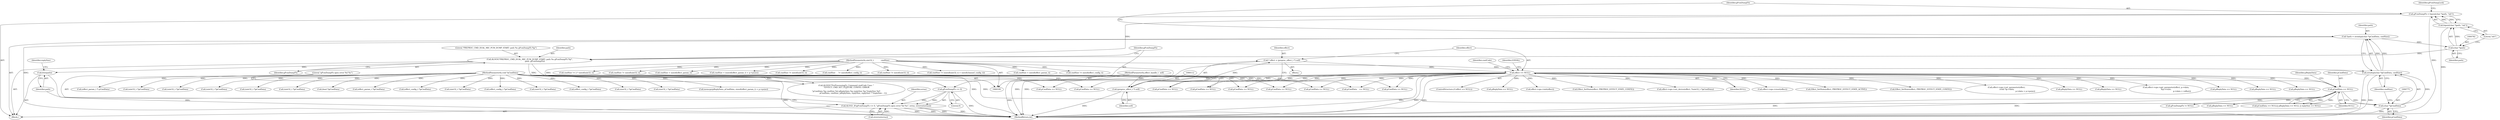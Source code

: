 digraph "0_Android_aeea52da00d210587fb3ed895de3d5f2e0264c88_9@API" {
"1000778" [label="(Call,gPcmDumpFh = fopen((char *)path, \"wb\"))"];
"1000780" [label="(Call,fopen((char *)path, \"wb\"))"];
"1000781" [label="(Call,(char *)path)"];
"1000771" [label="(Call,*path = strndup((char *)pCmdData, cmdSize))"];
"1000773" [label="(Call,strndup((char *)pCmdData, cmdSize))"];
"1000774" [label="(Call,(char *)pCmdData)"];
"1000737" [label="(Call,pCmdData == NULL)"];
"1000104" [label="(MethodParameterIn,void *pCmdData)"];
"1000117" [label="(Call,effect == NULL)"];
"1000109" [label="(Call,* effect = (preproc_effect_t *) self)"];
"1000111" [label="(Call,(preproc_effect_t *) self)"];
"1000101" [label="(MethodParameterIn,effect_handle_t  self)"];
"1000103" [label="(MethodParameterIn,uint32_t            cmdSize)"];
"1000788" [label="(Call,ALOGV(\"PREPROC_CMD_DUAL_MIC_PCM_DUMP_START: path %s gPcmDumpFh %p\",\n                  path, gPcmDumpFh))"];
"1000793" [label="(Call,gPcmDumpFh <= 0)"];
"1000792" [label="(Call,ALOGE_IF(gPcmDumpFh <= 0, \"gPcmDumpFh open error %d %s\", errno, strerror(errno)))"];
"1000800" [label="(Call,free(path))"];
"1000149" [label="(Call,effect->ops->init(effect))"];
"1000938" [label="(Call,(uint32_t *)pCmdData)"];
"1000906" [label="(Call,(uint32_t *)pCmdData)"];
"1000797" [label="(Identifier,errno)"];
"1000409" [label="(Call,memcpy(pReplyData, pCmdData, sizeof(effect_param_t) + p->psize))"];
"1000510" [label="(Call,(effect_param_t *) pCmdData)"];
"1000609" [label="(Call,Effect_SetState(effect, PREPROC_EFFECT_STATE_CONFIG))"];
"1001225" [label="(Call,(uint32_t *)pCmdData)"];
"1001206" [label="(Call,(uint32_t *)pCmdData)"];
"1000637" [label="(Call,effect->ops->set_device(effect, *(uint32_t *)pCmdData))"];
"1000795" [label="(Literal,0)"];
"1000620" [label="(Call,cmdSize != sizeof(uint32_t))"];
"1000373" [label="(Call,cmdSize < sizeof(effect_param_t))"];
"1001053" [label="(Call,pCmdData == NULL)"];
"1000119" [label="(Identifier,NULL)"];
"1000640" [label="(Call,(uint32_t *)pCmdData)"];
"1001087" [label="(Call,(uint32_t *)pCmdData)"];
"1000278" [label="(Call,pCmdData == NULL)"];
"1000378" [label="(Call,cmdSize < (sizeof(effect_param_t) + p->psize))"];
"1000369" [label="(Call,pCmdData == NULL)"];
"1000742" [label="(Identifier,pReplyData)"];
"1000739" [label="(Identifier,NULL)"];
"1000783" [label="(Identifier,path)"];
"1000356" [label="(Call,effect->ops->reset(effect))"];
"1000651" [label="(Call,pCmdData == NULL)"];
"1000772" [label="(Identifier,path)"];
"1000779" [label="(Identifier,gPcmDumpFh)"];
"1000789" [label="(Literal,\"PREPROC_CMD_DUAL_MIC_PCM_DUMP_START: path %s gPcmDumpFh %p\")"];
"1000617" [label="(Call,pCmdData == NULL)"];
"1000655" [label="(Call,cmdSize != sizeof(uint32_t))"];
"1000875" [label="(Call,pCmdData == NULL)"];
"1000579" [label="(Call,Effect_SetState(effect, PREPROC_EFFECT_STATE_ACTIVE))"];
"1001276" [label="(Call,(uint32_t *)pCmdData)"];
"1000761" [label="(Call,gPcmDumpFh != NULL)"];
"1000679" [label="(Call,(bool *)pCmdData)"];
"1000787" [label="(Identifier,gPcmDumpLock)"];
"1000101" [label="(MethodParameterIn,effect_handle_t  self)"];
"1000166" [label="(Call,cmdSize     != sizeof(effect_config_t))"];
"1000364" [label="(Call,(effect_param_t *)pCmdData)"];
"1000246" [label="(Call,Effect_SetState(effect, PREPROC_EFFECT_STATE_CONFIG))"];
"1000212" [label="(Call,(effect_config_t *)pCmdData)"];
"1000125" [label="(Identifier,cmdCode)"];
"1001282" [label="(Call,(uint32_t *)pCmdData)"];
"1000741" [label="(Call,pReplyData == NULL)"];
"1000538" [label="(Call,effect->ops->set_parameter(effect,\n (void *)p->data,\n                                                                p->data + p->psize))"];
"1000253" [label="(Call,pReplyData == NULL)"];
"1000771" [label="(Call,*path = strndup((char *)pCmdData, cmdSize))"];
"1000774" [label="(Call,(char *)pCmdData)"];
"1001157" [label="(Call,pCmdData == NULL)"];
"1001057" [label="(Call,cmdSize != sizeof(uint32_t))"];
"1001161" [label="(Call,cmdSize != (sizeof(uint32_t) + sizeof(channel_config_t)))"];
"1000310" [label="(Call,(effect_config_t *)pCmdData)"];
"1001318" [label="(MethodReturn,int)"];
"1000804" [label="(Identifier,replySize)"];
"1001182" [label="(Call,ALOGE(\"PreProcessingFx_Command cmdCode Case: \"\n \"EFFECT_CMD_SET_FEATURE_CONFIG: ERROR\n\"\n \"pCmdData %p cmdSize %d pReplyData %p replySize %p *replySize %d\",\n                        pCmdData, cmdSize, pReplyData, replySize, replySize ? *replySize : -1))"];
"1000738" [label="(Identifier,pCmdData)"];
"1000800" [label="(Call,free(path))"];
"1000109" [label="(Call,* effect = (preproc_effect_t *) self)"];
"1000110" [label="(Identifier,effect)"];
"1000818" [label="(Call,pReplyData == NULL)"];
"1000791" [label="(Identifier,gPcmDumpFh)"];
"1000162" [label="(Call,pCmdData    == NULL)"];
"1000113" [label="(Identifier,self)"];
"1000117" [label="(Call,effect == NULL)"];
"1000484" [label="(Call,cmdSize < sizeof(effect_param_t))"];
"1000450" [label="(Call,effect->ops->get_parameter(effect, p->data,\n &p->vsize,\n                                                       p->data + voffset))"];
"1000282" [label="(Call,cmdSize != sizeof(effect_config_t))"];
"1000107" [label="(Block,)"];
"1000793" [label="(Call,gPcmDumpFh <= 0)"];
"1000781" [label="(Call,(char *)path)"];
"1000879" [label="(Call,cmdSize != 2 * sizeof(uint32_t))"];
"1000556" [label="(Call,pReplyData == NULL)"];
"1000104" [label="(MethodParameterIn,void *pCmdData)"];
"1000773" [label="(Call,strndup((char *)pCmdData, cmdSize))"];
"1000586" [label="(Call,pReplyData == NULL)"];
"1000798" [label="(Call,strerror(errno))"];
"1000776" [label="(Identifier,pCmdData)"];
"1000790" [label="(Identifier,path)"];
"1000123" [label="(Identifier,EINVAL)"];
"1000734" [label="(Block,)"];
"1000784" [label="(Literal,\"wb\")"];
"1000796" [label="(Literal,\"gPcmDumpFh open error %d %s\")"];
"1000777" [label="(Identifier,cmdSize)"];
"1000737" [label="(Call,pCmdData == NULL)"];
"1000736" [label="(Call,pCmdData == NULL|| pReplyData == NULL || replySize == NULL)"];
"1000778" [label="(Call,gPcmDumpFh = fopen((char *)path, \"wb\"))"];
"1000794" [label="(Identifier,gPcmDumpFh)"];
"1000792" [label="(Call,ALOGE_IF(gPcmDumpFh <= 0, \"gPcmDumpFh open error %d %s\", errno, strerror(errno)))"];
"1000103" [label="(MethodParameterIn,uint32_t            cmdSize)"];
"1001247" [label="(Call,(uint32_t *)pCmdData)"];
"1000344" [label="(Call,(effect_config_t *)pCmdData)"];
"1000130" [label="(Call,pReplyData == NULL)"];
"1000788" [label="(Call,ALOGV(\"PREPROC_CMD_DUAL_MIC_PCM_DUMP_START: path %s gPcmDumpFh %p\",\n                  path, gPcmDumpFh))"];
"1000480" [label="(Call,pCmdData == NULL)"];
"1000116" [label="(ControlStructure,if (effect == NULL))"];
"1000801" [label="(Identifier,path)"];
"1000111" [label="(Call,(preproc_effect_t *) self)"];
"1000118" [label="(Identifier,effect)"];
"1000326" [label="(Call,pReplyData == NULL)"];
"1000780" [label="(Call,fopen((char *)path, \"wb\"))"];
"1000778" -> "1000734"  [label="AST: "];
"1000778" -> "1000780"  [label="CFG: "];
"1000779" -> "1000778"  [label="AST: "];
"1000780" -> "1000778"  [label="AST: "];
"1000787" -> "1000778"  [label="CFG: "];
"1000778" -> "1001318"  [label="DDG: "];
"1000780" -> "1000778"  [label="DDG: "];
"1000780" -> "1000778"  [label="DDG: "];
"1000778" -> "1000788"  [label="DDG: "];
"1000780" -> "1000784"  [label="CFG: "];
"1000781" -> "1000780"  [label="AST: "];
"1000784" -> "1000780"  [label="AST: "];
"1000780" -> "1001318"  [label="DDG: "];
"1000781" -> "1000780"  [label="DDG: "];
"1000781" -> "1000783"  [label="CFG: "];
"1000782" -> "1000781"  [label="AST: "];
"1000783" -> "1000781"  [label="AST: "];
"1000784" -> "1000781"  [label="CFG: "];
"1000771" -> "1000781"  [label="DDG: "];
"1000781" -> "1000788"  [label="DDG: "];
"1000771" -> "1000734"  [label="AST: "];
"1000771" -> "1000773"  [label="CFG: "];
"1000772" -> "1000771"  [label="AST: "];
"1000773" -> "1000771"  [label="AST: "];
"1000779" -> "1000771"  [label="CFG: "];
"1000771" -> "1001318"  [label="DDG: "];
"1000773" -> "1000771"  [label="DDG: "];
"1000773" -> "1000771"  [label="DDG: "];
"1000773" -> "1000777"  [label="CFG: "];
"1000774" -> "1000773"  [label="AST: "];
"1000777" -> "1000773"  [label="AST: "];
"1000773" -> "1001318"  [label="DDG: "];
"1000773" -> "1001318"  [label="DDG: "];
"1000774" -> "1000773"  [label="DDG: "];
"1000103" -> "1000773"  [label="DDG: "];
"1000774" -> "1000776"  [label="CFG: "];
"1000775" -> "1000774"  [label="AST: "];
"1000776" -> "1000774"  [label="AST: "];
"1000777" -> "1000774"  [label="CFG: "];
"1000774" -> "1001318"  [label="DDG: "];
"1000737" -> "1000774"  [label="DDG: "];
"1000104" -> "1000774"  [label="DDG: "];
"1000737" -> "1000736"  [label="AST: "];
"1000737" -> "1000739"  [label="CFG: "];
"1000738" -> "1000737"  [label="AST: "];
"1000739" -> "1000737"  [label="AST: "];
"1000742" -> "1000737"  [label="CFG: "];
"1000736" -> "1000737"  [label="CFG: "];
"1000737" -> "1001318"  [label="DDG: "];
"1000737" -> "1001318"  [label="DDG: "];
"1000737" -> "1000736"  [label="DDG: "];
"1000737" -> "1000736"  [label="DDG: "];
"1000104" -> "1000737"  [label="DDG: "];
"1000117" -> "1000737"  [label="DDG: "];
"1000737" -> "1000741"  [label="DDG: "];
"1000737" -> "1000761"  [label="DDG: "];
"1000104" -> "1000100"  [label="AST: "];
"1000104" -> "1001318"  [label="DDG: "];
"1000104" -> "1000162"  [label="DDG: "];
"1000104" -> "1000212"  [label="DDG: "];
"1000104" -> "1000278"  [label="DDG: "];
"1000104" -> "1000310"  [label="DDG: "];
"1000104" -> "1000344"  [label="DDG: "];
"1000104" -> "1000364"  [label="DDG: "];
"1000104" -> "1000369"  [label="DDG: "];
"1000104" -> "1000409"  [label="DDG: "];
"1000104" -> "1000480"  [label="DDG: "];
"1000104" -> "1000510"  [label="DDG: "];
"1000104" -> "1000617"  [label="DDG: "];
"1000104" -> "1000640"  [label="DDG: "];
"1000104" -> "1000651"  [label="DDG: "];
"1000104" -> "1000679"  [label="DDG: "];
"1000104" -> "1000875"  [label="DDG: "];
"1000104" -> "1000906"  [label="DDG: "];
"1000104" -> "1000938"  [label="DDG: "];
"1000104" -> "1001053"  [label="DDG: "];
"1000104" -> "1001087"  [label="DDG: "];
"1000104" -> "1001157"  [label="DDG: "];
"1000104" -> "1001182"  [label="DDG: "];
"1000104" -> "1001206"  [label="DDG: "];
"1000104" -> "1001225"  [label="DDG: "];
"1000104" -> "1001247"  [label="DDG: "];
"1000104" -> "1001276"  [label="DDG: "];
"1000104" -> "1001282"  [label="DDG: "];
"1000117" -> "1000116"  [label="AST: "];
"1000117" -> "1000119"  [label="CFG: "];
"1000118" -> "1000117"  [label="AST: "];
"1000119" -> "1000117"  [label="AST: "];
"1000123" -> "1000117"  [label="CFG: "];
"1000125" -> "1000117"  [label="CFG: "];
"1000117" -> "1001318"  [label="DDG: "];
"1000117" -> "1001318"  [label="DDG: "];
"1000117" -> "1001318"  [label="DDG: "];
"1000109" -> "1000117"  [label="DDG: "];
"1000117" -> "1000130"  [label="DDG: "];
"1000117" -> "1000149"  [label="DDG: "];
"1000117" -> "1000162"  [label="DDG: "];
"1000117" -> "1000246"  [label="DDG: "];
"1000117" -> "1000253"  [label="DDG: "];
"1000117" -> "1000278"  [label="DDG: "];
"1000117" -> "1000326"  [label="DDG: "];
"1000117" -> "1000356"  [label="DDG: "];
"1000117" -> "1000369"  [label="DDG: "];
"1000117" -> "1000450"  [label="DDG: "];
"1000117" -> "1000480"  [label="DDG: "];
"1000117" -> "1000538"  [label="DDG: "];
"1000117" -> "1000556"  [label="DDG: "];
"1000117" -> "1000579"  [label="DDG: "];
"1000117" -> "1000586"  [label="DDG: "];
"1000117" -> "1000609"  [label="DDG: "];
"1000117" -> "1000617"  [label="DDG: "];
"1000117" -> "1000637"  [label="DDG: "];
"1000117" -> "1000651"  [label="DDG: "];
"1000117" -> "1000818"  [label="DDG: "];
"1000117" -> "1000875"  [label="DDG: "];
"1000117" -> "1001053"  [label="DDG: "];
"1000117" -> "1001157"  [label="DDG: "];
"1000109" -> "1000107"  [label="AST: "];
"1000109" -> "1000111"  [label="CFG: "];
"1000110" -> "1000109"  [label="AST: "];
"1000111" -> "1000109"  [label="AST: "];
"1000118" -> "1000109"  [label="CFG: "];
"1000109" -> "1001318"  [label="DDG: "];
"1000111" -> "1000109"  [label="DDG: "];
"1000111" -> "1000113"  [label="CFG: "];
"1000112" -> "1000111"  [label="AST: "];
"1000113" -> "1000111"  [label="AST: "];
"1000111" -> "1001318"  [label="DDG: "];
"1000101" -> "1000111"  [label="DDG: "];
"1000101" -> "1000100"  [label="AST: "];
"1000101" -> "1001318"  [label="DDG: "];
"1000103" -> "1000100"  [label="AST: "];
"1000103" -> "1001318"  [label="DDG: "];
"1000103" -> "1000166"  [label="DDG: "];
"1000103" -> "1000282"  [label="DDG: "];
"1000103" -> "1000373"  [label="DDG: "];
"1000103" -> "1000378"  [label="DDG: "];
"1000103" -> "1000484"  [label="DDG: "];
"1000103" -> "1000620"  [label="DDG: "];
"1000103" -> "1000655"  [label="DDG: "];
"1000103" -> "1000879"  [label="DDG: "];
"1000103" -> "1001057"  [label="DDG: "];
"1000103" -> "1001161"  [label="DDG: "];
"1000103" -> "1001182"  [label="DDG: "];
"1000788" -> "1000734"  [label="AST: "];
"1000788" -> "1000791"  [label="CFG: "];
"1000789" -> "1000788"  [label="AST: "];
"1000790" -> "1000788"  [label="AST: "];
"1000791" -> "1000788"  [label="AST: "];
"1000794" -> "1000788"  [label="CFG: "];
"1000788" -> "1001318"  [label="DDG: "];
"1000788" -> "1000793"  [label="DDG: "];
"1000788" -> "1000800"  [label="DDG: "];
"1000793" -> "1000792"  [label="AST: "];
"1000793" -> "1000795"  [label="CFG: "];
"1000794" -> "1000793"  [label="AST: "];
"1000795" -> "1000793"  [label="AST: "];
"1000796" -> "1000793"  [label="CFG: "];
"1000793" -> "1001318"  [label="DDG: "];
"1000793" -> "1000792"  [label="DDG: "];
"1000793" -> "1000792"  [label="DDG: "];
"1000792" -> "1000734"  [label="AST: "];
"1000792" -> "1000798"  [label="CFG: "];
"1000796" -> "1000792"  [label="AST: "];
"1000797" -> "1000792"  [label="AST: "];
"1000798" -> "1000792"  [label="AST: "];
"1000801" -> "1000792"  [label="CFG: "];
"1000792" -> "1001318"  [label="DDG: "];
"1000792" -> "1001318"  [label="DDG: "];
"1000792" -> "1001318"  [label="DDG: "];
"1000792" -> "1001318"  [label="DDG: "];
"1000798" -> "1000792"  [label="DDG: "];
"1000800" -> "1000734"  [label="AST: "];
"1000800" -> "1000801"  [label="CFG: "];
"1000801" -> "1000800"  [label="AST: "];
"1000804" -> "1000800"  [label="CFG: "];
"1000800" -> "1001318"  [label="DDG: "];
}
